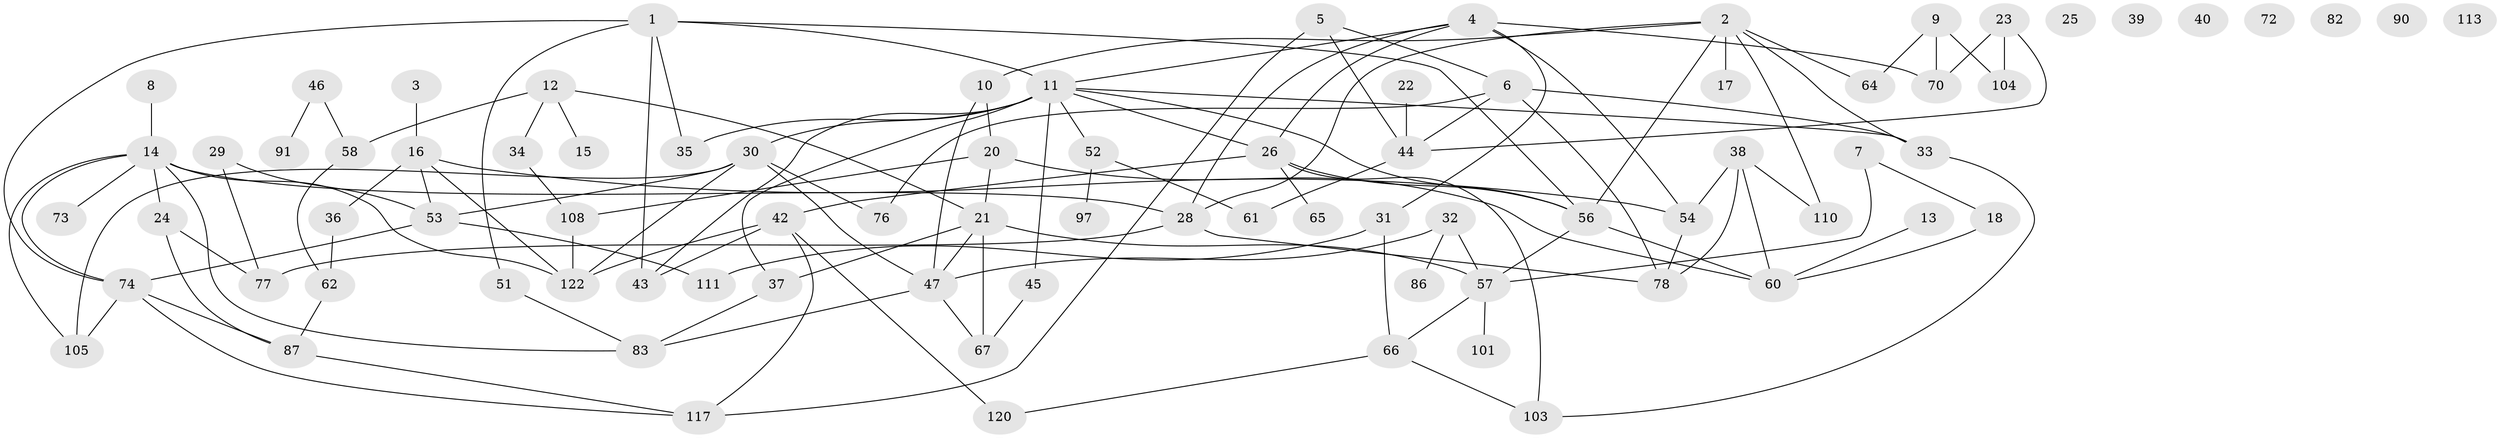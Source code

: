 // original degree distribution, {4: 0.1885245901639344, 1: 0.12295081967213115, 2: 0.2540983606557377, 3: 0.28688524590163933, 7: 0.01639344262295082, 0: 0.05737704918032787, 6: 0.02459016393442623, 5: 0.04918032786885246}
// Generated by graph-tools (version 1.1) at 2025/41/03/06/25 10:41:24]
// undirected, 83 vertices, 129 edges
graph export_dot {
graph [start="1"]
  node [color=gray90,style=filled];
  1 [super="+48"];
  2 [super="+93"];
  3;
  4 [super="+50"];
  5 [super="+49"];
  6 [super="+84"];
  7;
  8;
  9 [super="+75"];
  10;
  11 [super="+27"];
  12 [super="+19"];
  13;
  14 [super="+69"];
  15;
  16 [super="+121"];
  17;
  18;
  20 [super="+85"];
  21 [super="+102"];
  22;
  23 [super="+55"];
  24 [super="+63"];
  25;
  26 [super="+68"];
  28 [super="+41"];
  29 [super="+114"];
  30 [super="+109"];
  31 [super="+80"];
  32 [super="+81"];
  33;
  34;
  35;
  36;
  37;
  38 [super="+98"];
  39;
  40;
  42 [super="+99"];
  43 [super="+100"];
  44 [super="+116"];
  45;
  46;
  47 [super="+88"];
  51;
  52 [super="+95"];
  53 [super="+94"];
  54 [super="+59"];
  56 [super="+106"];
  57 [super="+107"];
  58 [super="+96"];
  60 [super="+92"];
  61;
  62 [super="+71"];
  64;
  65;
  66 [super="+79"];
  67;
  70;
  72;
  73;
  74 [super="+119"];
  76;
  77;
  78 [super="+115"];
  82;
  83 [super="+89"];
  86;
  87 [super="+112"];
  90;
  91;
  97;
  101;
  103;
  104;
  105;
  108;
  110;
  111 [super="+118"];
  113;
  117;
  120;
  122;
  1 -- 51;
  1 -- 56;
  1 -- 74;
  1 -- 11;
  1 -- 35;
  1 -- 43;
  2 -- 10;
  2 -- 17;
  2 -- 33;
  2 -- 64;
  2 -- 56;
  2 -- 28;
  2 -- 110;
  3 -- 16;
  4 -- 54;
  4 -- 70;
  4 -- 26;
  4 -- 11;
  4 -- 28;
  4 -- 31;
  5 -- 117;
  5 -- 44;
  5 -- 6;
  6 -- 33;
  6 -- 78;
  6 -- 76;
  6 -- 44;
  7 -- 18;
  7 -- 57;
  8 -- 14;
  9 -- 70;
  9 -- 104;
  9 -- 64;
  10 -- 47;
  10 -- 20;
  11 -- 30;
  11 -- 35;
  11 -- 43;
  11 -- 45;
  11 -- 56;
  11 -- 33;
  11 -- 37;
  11 -- 52;
  11 -- 26;
  12 -- 15;
  12 -- 58;
  12 -- 34;
  12 -- 21;
  13 -- 60;
  14 -- 73;
  14 -- 83;
  14 -- 105;
  14 -- 122;
  14 -- 28;
  14 -- 74;
  14 -- 24;
  16 -- 53;
  16 -- 122;
  16 -- 36;
  16 -- 54;
  18 -- 60;
  20 -- 21;
  20 -- 60;
  20 -- 108;
  21 -- 67;
  21 -- 47;
  21 -- 57;
  21 -- 37;
  22 -- 44;
  23 -- 70;
  23 -- 104;
  23 -- 44;
  24 -- 77;
  24 -- 87;
  26 -- 42;
  26 -- 56;
  26 -- 65;
  26 -- 103;
  28 -- 78;
  28 -- 77;
  29 -- 53;
  29 -- 77;
  30 -- 105;
  30 -- 122;
  30 -- 76;
  30 -- 53;
  30 -- 47;
  31 -- 66;
  31 -- 111;
  32 -- 57;
  32 -- 86;
  32 -- 47;
  33 -- 103;
  34 -- 108;
  36 -- 62;
  37 -- 83;
  38 -- 60;
  38 -- 110;
  38 -- 54;
  38 -- 78;
  42 -- 43;
  42 -- 117;
  42 -- 120;
  42 -- 122;
  44 -- 61;
  45 -- 67;
  46 -- 91;
  46 -- 58;
  47 -- 67;
  47 -- 83;
  51 -- 83;
  52 -- 61;
  52 -- 97;
  53 -- 74;
  53 -- 111;
  54 -- 78;
  56 -- 57;
  56 -- 60;
  57 -- 101;
  57 -- 66;
  58 -- 62;
  62 -- 87;
  66 -- 120;
  66 -- 103;
  74 -- 117;
  74 -- 105;
  74 -- 87;
  87 -- 117;
  108 -- 122;
}
